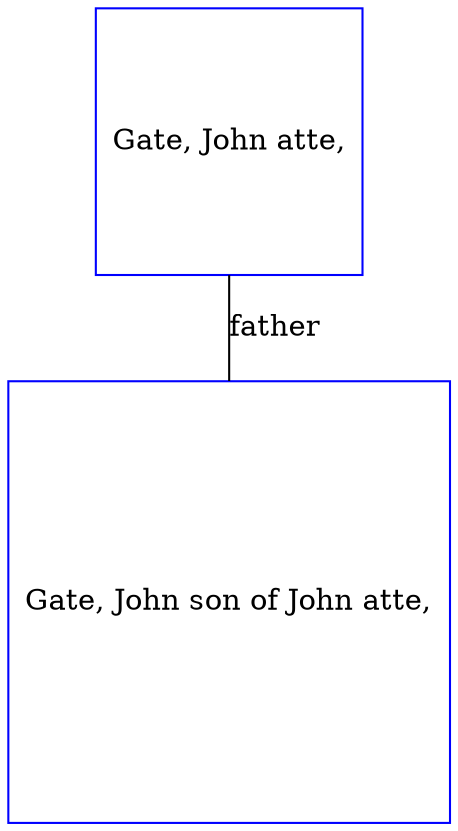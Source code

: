 digraph D {
    edge [dir=none];    node [shape=box];    "009625"   [label="Gate, John son of John atte,", shape=box, regular=1, color="blue"] ;
"009626"   [label="Gate, John atte,", shape=box, regular=1, color="blue"] ;
009626->009625 [label="father",arrowsize=0.0]; 
}